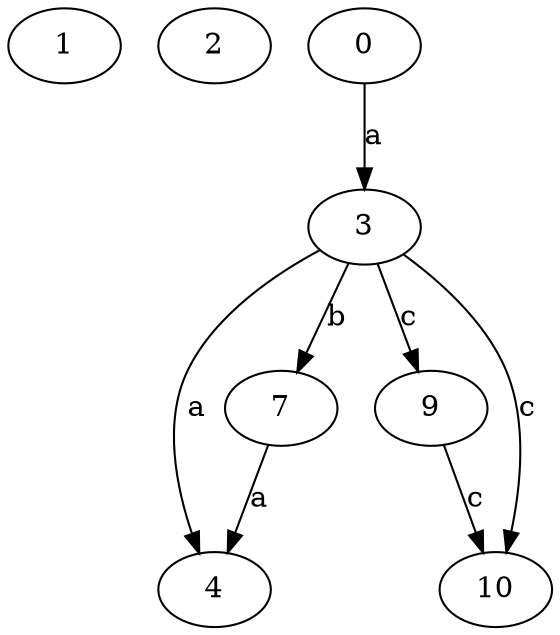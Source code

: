 strict digraph  {
1;
2;
3;
4;
7;
9;
10;
0;
3 -> 4  [label=a];
3 -> 7  [label=b];
3 -> 9  [label=c];
3 -> 10  [label=c];
7 -> 4  [label=a];
9 -> 10  [label=c];
0 -> 3  [label=a];
}
